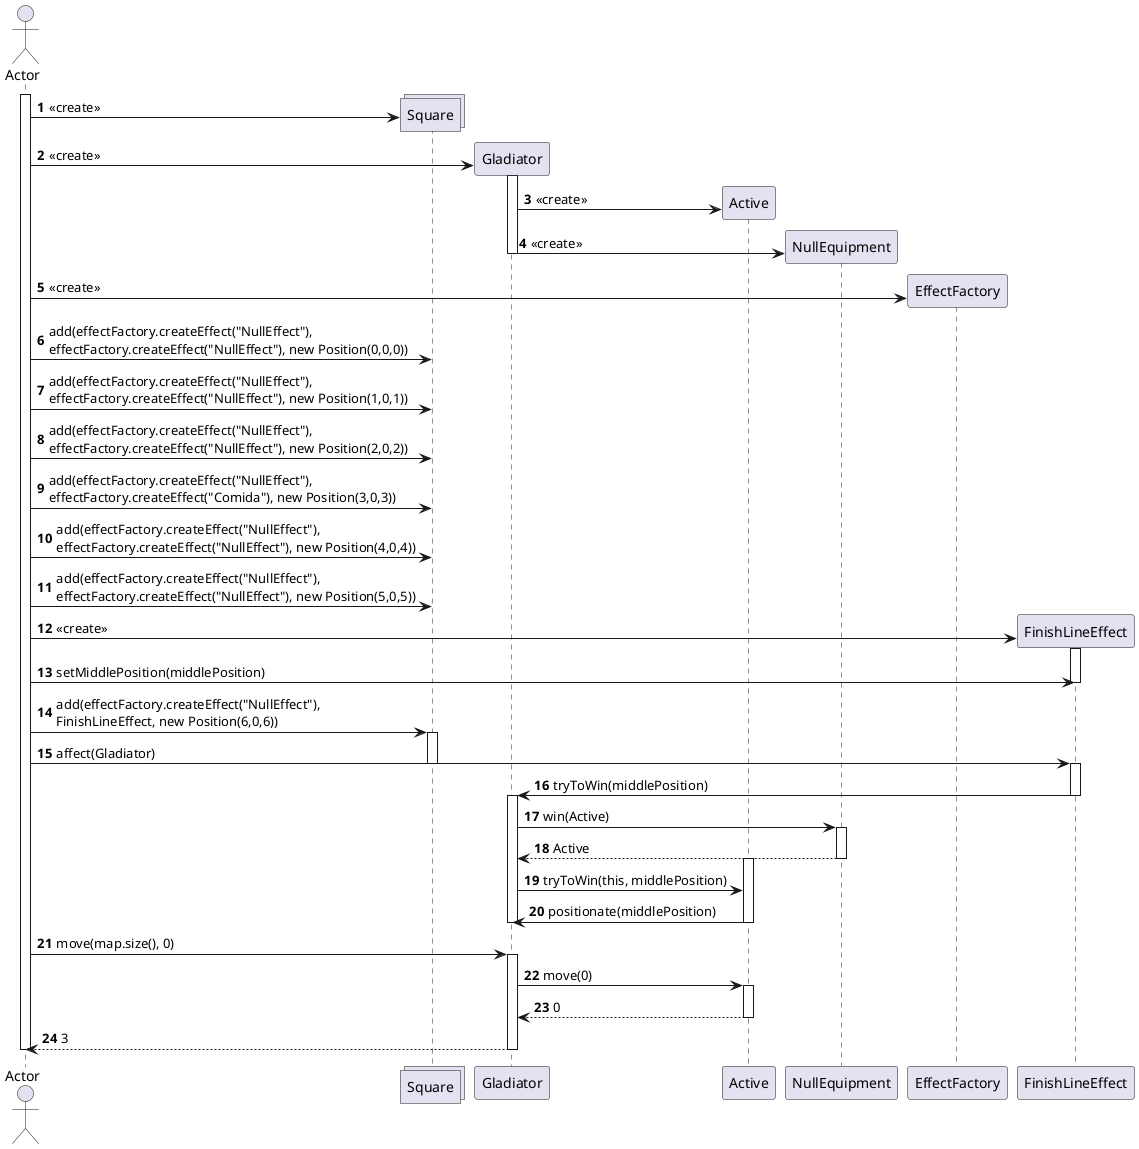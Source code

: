 @startuml
autonumber
actor Actor
activate Actor
create collections Square
Actor -> Square: <<create>>

create  Gladiator
Actor -> Gladiator: <<create>>
activate Gladiator
    create Active
    Gladiator -> Active : <<create>>
    create NullEquipment
    Gladiator -> NullEquipment: <<create>>
deactivate Gladiator

create EffectFactory
Actor -> EffectFactory: <<create>>

Actor -> Square: add(effectFactory.createEffect("NullEffect"),\neffectFactory.createEffect("NullEffect"), new Position(0,0,0))
Actor -> Square: add(effectFactory.createEffect("NullEffect"),\neffectFactory.createEffect("NullEffect"), new Position(1,0,1))
Actor -> Square: add(effectFactory.createEffect("NullEffect"),\neffectFactory.createEffect("NullEffect"), new Position(2,0,2))
Actor -> Square: add(effectFactory.createEffect("NullEffect"),\neffectFactory.createEffect("Comida"), new Position(3,0,3))
Actor -> Square: add(effectFactory.createEffect("NullEffect"),\neffectFactory.createEffect("NullEffect"), new Position(4,0,4))
Actor -> Square: add(effectFactory.createEffect("NullEffect"),\neffectFactory.createEffect("NullEffect"), new Position(5,0,5))

create FinishLineEffect
Actor -> FinishLineEffect: <<create>>
activate FinishLineEffect
    Actor -> FinishLineEffect: setMiddlePosition(middlePosition)
deactivate FinishLineEffect

Actor -> Square: add(effectFactory.createEffect("NullEffect"),\nFinishLineEffect, new Position(6,0,6))
activate Square
    Actor -> FinishLineEffect: affect(Gladiator)
deactivate Square

activate FinishLineEffect
    FinishLineEffect -> Gladiator: tryToWin(middlePosition)
deactivate FinishLineEffect

activate Gladiator
    Gladiator -> NullEquipment: win(Active)
    activate NullEquipment
        NullEquipment --> Gladiator: Active
    deactivate NullEquipment
    activate Active
        Gladiator -> Active: tryToWin(this, middlePosition)
        Active -> Gladiator: positionate(middlePosition)
    deactivate Active
deactivate Gladiator

Actor -> Gladiator: move(map.size(), 0)
activate Gladiator
    Gladiator -> Active: move(0)
    activate Active
        Active --> Gladiator: 0
    deactivate Active
    Gladiator --> Actor: 3
deactivate Gladiator

deactivate Actor
@enduml